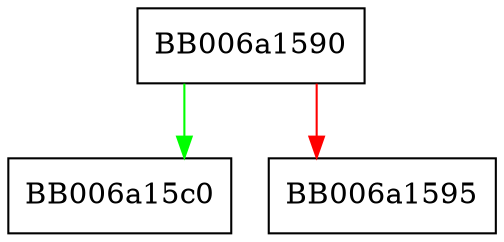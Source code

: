digraph chacha20_poly1305_freectx {
  node [shape="box"];
  graph [splines=ortho];
  BB006a1590 -> BB006a15c0 [color="green"];
  BB006a1590 -> BB006a1595 [color="red"];
}
